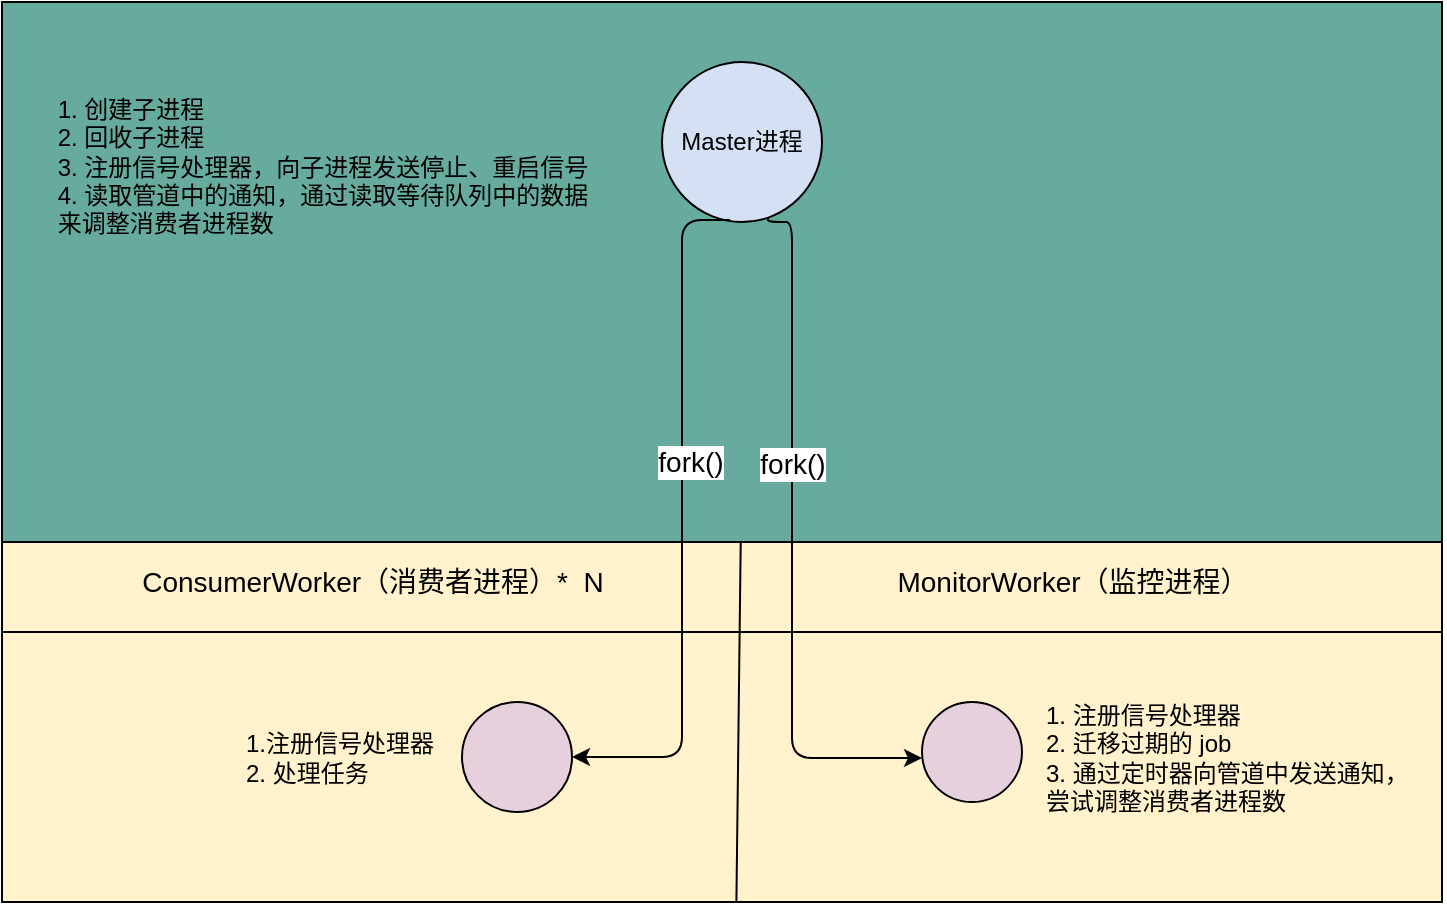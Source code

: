 <mxfile version="14.2.7" type="github">
  <diagram id="kGfZLU4s-NXNLW3dPl7-" name="Page-1">
    <mxGraphModel dx="1666" dy="771" grid="1" gridSize="10" guides="1" tooltips="1" connect="1" arrows="1" fold="1" page="1" pageScale="1" pageWidth="827" pageHeight="1169" math="0" shadow="0">
      <root>
        <mxCell id="0" />
        <mxCell id="1" parent="0" />
        <mxCell id="DldoQsXtl6lnJ0hswHK6-1" value="" style="rounded=0;whiteSpace=wrap;html=1;fillColor=#67AB9F;" vertex="1" parent="1">
          <mxGeometry x="70" y="170" width="720" height="450" as="geometry" />
        </mxCell>
        <mxCell id="DldoQsXtl6lnJ0hswHK6-2" value="" style="rounded=0;whiteSpace=wrap;html=1;fillColor=#FFF2CC;" vertex="1" parent="1">
          <mxGeometry x="70" y="440" width="720" height="180" as="geometry" />
        </mxCell>
        <mxCell id="DldoQsXtl6lnJ0hswHK6-3" value="" style="endArrow=none;html=1;exitX=0.513;exitY=0;exitDx=0;exitDy=0;exitPerimeter=0;entryX=0.51;entryY=1;entryDx=0;entryDy=0;entryPerimeter=0;" edge="1" parent="1" source="DldoQsXtl6lnJ0hswHK6-2" target="DldoQsXtl6lnJ0hswHK6-2">
          <mxGeometry width="50" height="50" relative="1" as="geometry">
            <mxPoint x="500" y="400" as="sourcePoint" />
            <mxPoint x="550" y="350" as="targetPoint" />
          </mxGeometry>
        </mxCell>
        <mxCell id="DldoQsXtl6lnJ0hswHK6-4" value="" style="endArrow=none;html=1;exitX=0;exitY=0.25;exitDx=0;exitDy=0;entryX=1;entryY=0.25;entryDx=0;entryDy=0;" edge="1" parent="1" source="DldoQsXtl6lnJ0hswHK6-2" target="DldoQsXtl6lnJ0hswHK6-2">
          <mxGeometry width="50" height="50" relative="1" as="geometry">
            <mxPoint x="500" y="400" as="sourcePoint" />
            <mxPoint x="550" y="350" as="targetPoint" />
          </mxGeometry>
        </mxCell>
        <mxCell id="DldoQsXtl6lnJ0hswHK6-5" value="&lt;font style=&quot;font-size: 14px&quot;&gt;ConsumerWorker（消费者进程）*&amp;nbsp; N&lt;/font&gt;" style="text;html=1;align=center;verticalAlign=middle;resizable=0;points=[];autosize=1;" vertex="1" parent="1">
          <mxGeometry x="130" y="450" width="250" height="20" as="geometry" />
        </mxCell>
        <mxCell id="DldoQsXtl6lnJ0hswHK6-8" value="" style="ellipse;whiteSpace=wrap;html=1;aspect=fixed;fillColor=#E6D0DE;" vertex="1" parent="1">
          <mxGeometry x="300" y="520" width="55" height="55" as="geometry" />
        </mxCell>
        <mxCell id="DldoQsXtl6lnJ0hswHK6-10" value="" style="ellipse;whiteSpace=wrap;html=1;aspect=fixed;fillColor=#E6D0DE;" vertex="1" parent="1">
          <mxGeometry x="530" y="520" width="50" height="50" as="geometry" />
        </mxCell>
        <mxCell id="DldoQsXtl6lnJ0hswHK6-11" value="&lt;font style=&quot;font-size: 14px&quot;&gt;MonitorWorker（监控进程）&lt;/font&gt;" style="text;html=1;align=center;verticalAlign=middle;resizable=0;points=[];autosize=1;" vertex="1" parent="1">
          <mxGeometry x="510" y="450" width="190" height="20" as="geometry" />
        </mxCell>
        <mxCell id="DldoQsXtl6lnJ0hswHK6-12" value="Master进程" style="ellipse;whiteSpace=wrap;html=1;aspect=fixed;fillColor=#D4E1F5;" vertex="1" parent="1">
          <mxGeometry x="400" y="200" width="80" height="80" as="geometry" />
        </mxCell>
        <mxCell id="DldoQsXtl6lnJ0hswHK6-14" value="" style="edgeStyle=segmentEdgeStyle;endArrow=classic;html=1;exitX=0.425;exitY=0.988;exitDx=0;exitDy=0;exitPerimeter=0;entryX=1;entryY=0.5;entryDx=0;entryDy=0;" edge="1" parent="1" source="DldoQsXtl6lnJ0hswHK6-12" target="DldoQsXtl6lnJ0hswHK6-8">
          <mxGeometry width="50" height="50" relative="1" as="geometry">
            <mxPoint x="500" y="550" as="sourcePoint" />
            <mxPoint x="550" y="500" as="targetPoint" />
            <Array as="points">
              <mxPoint x="410" y="279" />
              <mxPoint x="410" y="548" />
            </Array>
          </mxGeometry>
        </mxCell>
        <mxCell id="DldoQsXtl6lnJ0hswHK6-15" value="&lt;font style=&quot;font-size: 14px&quot;&gt;fork()&lt;/font&gt;" style="edgeLabel;html=1;align=center;verticalAlign=middle;resizable=0;points=[];" vertex="1" connectable="0" parent="DldoQsXtl6lnJ0hswHK6-14">
          <mxGeometry x="-0.263" relative="1" as="geometry">
            <mxPoint x="4" y="17" as="offset" />
          </mxGeometry>
        </mxCell>
        <mxCell id="DldoQsXtl6lnJ0hswHK6-16" value="" style="edgeStyle=segmentEdgeStyle;endArrow=classic;html=1;exitX=0.663;exitY=0.975;exitDx=0;exitDy=0;exitPerimeter=0;" edge="1" parent="1" source="DldoQsXtl6lnJ0hswHK6-12">
          <mxGeometry width="50" height="50" relative="1" as="geometry">
            <mxPoint x="450" y="280" as="sourcePoint" />
            <mxPoint x="530" y="548" as="targetPoint" />
            <Array as="points">
              <mxPoint x="453" y="280" />
              <mxPoint x="465" y="280" />
              <mxPoint x="465" y="548" />
            </Array>
          </mxGeometry>
        </mxCell>
        <mxCell id="DldoQsXtl6lnJ0hswHK6-19" value="&lt;font style=&quot;font-size: 14px&quot;&gt;fork()&lt;/font&gt;" style="edgeLabel;html=1;align=center;verticalAlign=middle;resizable=0;points=[];" vertex="1" connectable="0" parent="1">
          <mxGeometry x="440" y="400.0" as="geometry">
            <mxPoint x="25" y="1" as="offset" />
          </mxGeometry>
        </mxCell>
        <mxCell id="DldoQsXtl6lnJ0hswHK6-20" value="1.&amp;nbsp;注册信号处理器&lt;br&gt;2. 迁移过期的 job&lt;br&gt;3.&amp;nbsp;通过定时器向管道中发送通知，&lt;br&gt;尝试调整消费者进程数" style="text;html=1;align=left;verticalAlign=middle;resizable=0;points=[];autosize=1;" vertex="1" parent="1">
          <mxGeometry x="590" y="517.5" width="200" height="60" as="geometry" />
        </mxCell>
        <mxCell id="DldoQsXtl6lnJ0hswHK6-21" value="1.注册信号处理器&lt;br&gt;2. 处理任务" style="text;html=1;align=left;verticalAlign=middle;resizable=0;points=[];autosize=1;" vertex="1" parent="1">
          <mxGeometry x="190" y="532.5" width="110" height="30" as="geometry" />
        </mxCell>
        <mxCell id="DldoQsXtl6lnJ0hswHK6-22" value="&lt;div style=&quot;text-align: left&quot;&gt;&lt;br&gt;&lt;/div&gt;&lt;div style=&quot;text-align: left&quot;&gt;&lt;span&gt;1. 创建子进程&lt;/span&gt;&lt;/div&gt;&lt;div style=&quot;text-align: left&quot;&gt;&lt;span&gt;2. 回收子进程&lt;/span&gt;&lt;/div&gt;&lt;div style=&quot;text-align: left&quot;&gt;&lt;span&gt;3. 注册信号处理器，向子进程发送停止、重启信号&lt;/span&gt;&lt;/div&gt;&lt;div style=&quot;text-align: left&quot;&gt;&lt;span&gt;4. 读取管道中的通知，&lt;/span&gt;&lt;span&gt;通过读取等待队&lt;/span&gt;&lt;span&gt;列中的数据&lt;/span&gt;&lt;/div&gt;&lt;div style=&quot;text-align: left&quot;&gt;&lt;span&gt;来调整消费者进程数&lt;/span&gt;&lt;/div&gt;" style="text;html=1;align=center;verticalAlign=middle;resizable=0;points=[];autosize=1;" vertex="1" parent="1">
          <mxGeometry x="90" y="200" width="280" height="90" as="geometry" />
        </mxCell>
      </root>
    </mxGraphModel>
  </diagram>
</mxfile>
